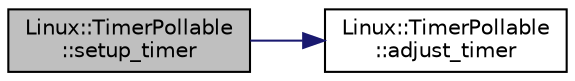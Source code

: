 digraph "Linux::TimerPollable::setup_timer"
{
 // INTERACTIVE_SVG=YES
  edge [fontname="Helvetica",fontsize="10",labelfontname="Helvetica",labelfontsize="10"];
  node [fontname="Helvetica",fontsize="10",shape=record];
  rankdir="LR";
  Node1 [label="Linux::TimerPollable\l::setup_timer",height=0.2,width=0.4,color="black", fillcolor="grey75", style="filled", fontcolor="black"];
  Node1 -> Node2 [color="midnightblue",fontsize="10",style="solid",fontname="Helvetica"];
  Node2 [label="Linux::TimerPollable\l::adjust_timer",height=0.2,width=0.4,color="black", fillcolor="white", style="filled",URL="$classLinux_1_1TimerPollable.html#ab4fdb7c8fdea2b648bbcd11a8efb787f"];
}
